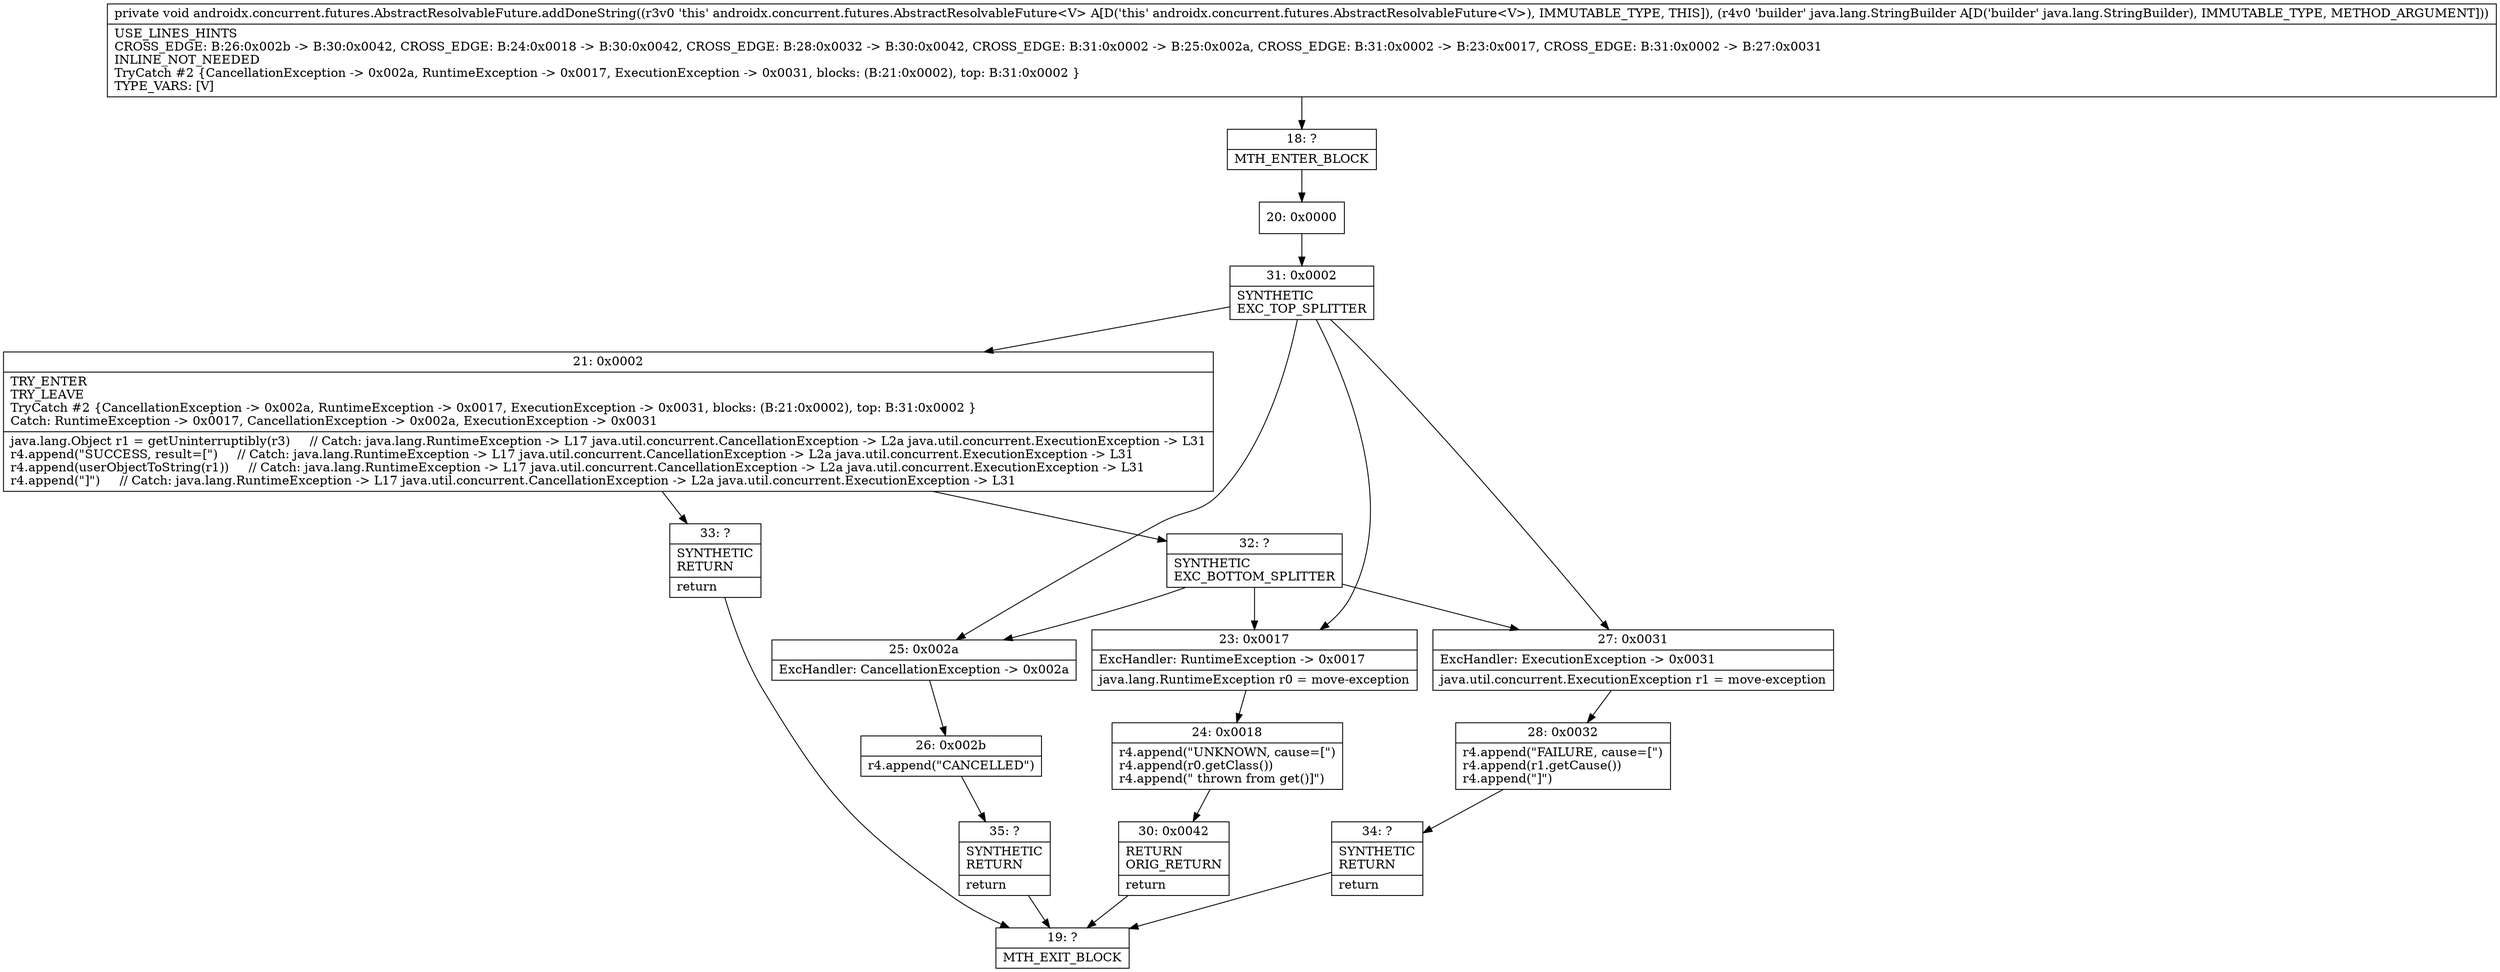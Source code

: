 digraph "CFG forandroidx.concurrent.futures.AbstractResolvableFuture.addDoneString(Ljava\/lang\/StringBuilder;)V" {
Node_18 [shape=record,label="{18\:\ ?|MTH_ENTER_BLOCK\l}"];
Node_20 [shape=record,label="{20\:\ 0x0000}"];
Node_31 [shape=record,label="{31\:\ 0x0002|SYNTHETIC\lEXC_TOP_SPLITTER\l}"];
Node_21 [shape=record,label="{21\:\ 0x0002|TRY_ENTER\lTRY_LEAVE\lTryCatch #2 \{CancellationException \-\> 0x002a, RuntimeException \-\> 0x0017, ExecutionException \-\> 0x0031, blocks: (B:21:0x0002), top: B:31:0x0002 \}\lCatch: RuntimeException \-\> 0x0017, CancellationException \-\> 0x002a, ExecutionException \-\> 0x0031\l|java.lang.Object r1 = getUninterruptibly(r3)     \/\/ Catch: java.lang.RuntimeException \-\> L17 java.util.concurrent.CancellationException \-\> L2a java.util.concurrent.ExecutionException \-\> L31\lr4.append(\"SUCCESS, result=[\")     \/\/ Catch: java.lang.RuntimeException \-\> L17 java.util.concurrent.CancellationException \-\> L2a java.util.concurrent.ExecutionException \-\> L31\lr4.append(userObjectToString(r1))     \/\/ Catch: java.lang.RuntimeException \-\> L17 java.util.concurrent.CancellationException \-\> L2a java.util.concurrent.ExecutionException \-\> L31\lr4.append(\"]\")     \/\/ Catch: java.lang.RuntimeException \-\> L17 java.util.concurrent.CancellationException \-\> L2a java.util.concurrent.ExecutionException \-\> L31\l}"];
Node_32 [shape=record,label="{32\:\ ?|SYNTHETIC\lEXC_BOTTOM_SPLITTER\l}"];
Node_33 [shape=record,label="{33\:\ ?|SYNTHETIC\lRETURN\l|return\l}"];
Node_19 [shape=record,label="{19\:\ ?|MTH_EXIT_BLOCK\l}"];
Node_25 [shape=record,label="{25\:\ 0x002a|ExcHandler: CancellationException \-\> 0x002a\l}"];
Node_26 [shape=record,label="{26\:\ 0x002b|r4.append(\"CANCELLED\")\l}"];
Node_35 [shape=record,label="{35\:\ ?|SYNTHETIC\lRETURN\l|return\l}"];
Node_23 [shape=record,label="{23\:\ 0x0017|ExcHandler: RuntimeException \-\> 0x0017\l|java.lang.RuntimeException r0 = move\-exception\l}"];
Node_24 [shape=record,label="{24\:\ 0x0018|r4.append(\"UNKNOWN, cause=[\")\lr4.append(r0.getClass())\lr4.append(\" thrown from get()]\")\l}"];
Node_30 [shape=record,label="{30\:\ 0x0042|RETURN\lORIG_RETURN\l|return\l}"];
Node_27 [shape=record,label="{27\:\ 0x0031|ExcHandler: ExecutionException \-\> 0x0031\l|java.util.concurrent.ExecutionException r1 = move\-exception\l}"];
Node_28 [shape=record,label="{28\:\ 0x0032|r4.append(\"FAILURE, cause=[\")\lr4.append(r1.getCause())\lr4.append(\"]\")\l}"];
Node_34 [shape=record,label="{34\:\ ?|SYNTHETIC\lRETURN\l|return\l}"];
MethodNode[shape=record,label="{private void androidx.concurrent.futures.AbstractResolvableFuture.addDoneString((r3v0 'this' androidx.concurrent.futures.AbstractResolvableFuture\<V\> A[D('this' androidx.concurrent.futures.AbstractResolvableFuture\<V\>), IMMUTABLE_TYPE, THIS]), (r4v0 'builder' java.lang.StringBuilder A[D('builder' java.lang.StringBuilder), IMMUTABLE_TYPE, METHOD_ARGUMENT]))  | USE_LINES_HINTS\lCROSS_EDGE: B:26:0x002b \-\> B:30:0x0042, CROSS_EDGE: B:24:0x0018 \-\> B:30:0x0042, CROSS_EDGE: B:28:0x0032 \-\> B:30:0x0042, CROSS_EDGE: B:31:0x0002 \-\> B:25:0x002a, CROSS_EDGE: B:31:0x0002 \-\> B:23:0x0017, CROSS_EDGE: B:31:0x0002 \-\> B:27:0x0031\lINLINE_NOT_NEEDED\lTryCatch #2 \{CancellationException \-\> 0x002a, RuntimeException \-\> 0x0017, ExecutionException \-\> 0x0031, blocks: (B:21:0x0002), top: B:31:0x0002 \}\lTYPE_VARS: [V]\l}"];
MethodNode -> Node_18;Node_18 -> Node_20;
Node_20 -> Node_31;
Node_31 -> Node_21;
Node_31 -> Node_25;
Node_31 -> Node_23;
Node_31 -> Node_27;
Node_21 -> Node_32;
Node_21 -> Node_33;
Node_32 -> Node_25;
Node_32 -> Node_23;
Node_32 -> Node_27;
Node_33 -> Node_19;
Node_25 -> Node_26;
Node_26 -> Node_35;
Node_35 -> Node_19;
Node_23 -> Node_24;
Node_24 -> Node_30;
Node_30 -> Node_19;
Node_27 -> Node_28;
Node_28 -> Node_34;
Node_34 -> Node_19;
}

